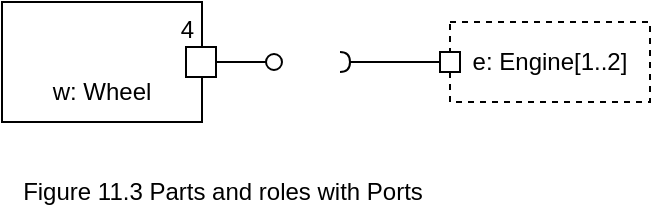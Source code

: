 <mxfile version="21.6.5" type="device">
  <diagram name="Page-1" id="Bp8VOITXGz05ZjKgMC42">
    <mxGraphModel dx="880" dy="511" grid="1" gridSize="10" guides="1" tooltips="1" connect="1" arrows="1" fold="1" page="1" pageScale="1" pageWidth="1169" pageHeight="827" math="0" shadow="0">
      <root>
        <mxCell id="0" />
        <mxCell id="1" parent="0" />
        <mxCell id="iEfwMZN6fMUn1y3hIy-U-3" value="4" style="align=right;verticalAlign=top;spacingRight=2;whiteSpace=wrap;html=1;" parent="1" vertex="1">
          <mxGeometry x="40" y="40" width="100" height="60" as="geometry" />
        </mxCell>
        <mxCell id="iEfwMZN6fMUn1y3hIy-U-4" value="w: Wheel" style="text;html=1;strokeColor=none;fillColor=none;align=center;verticalAlign=middle;spacingLeft=4;spacingRight=4;overflow=hidden;rotatable=0;points=[[0,0.5],[1,0.5]];portConstraint=eastwest;resizeWidth=1;whiteSpace=wrap;" parent="iEfwMZN6fMUn1y3hIy-U-3" vertex="1">
          <mxGeometry y="1" width="100" height="30" relative="1" as="geometry">
            <mxPoint y="-30" as="offset" />
          </mxGeometry>
        </mxCell>
        <mxCell id="iEfwMZN6fMUn1y3hIy-U-5" value="e: Engine[1..2]" style="fontStyle=0;dashed=1;html=1;whiteSpace=wrap;" parent="1" vertex="1">
          <mxGeometry x="264" y="50" width="100" height="40" as="geometry" />
        </mxCell>
        <mxCell id="iEfwMZN6fMUn1y3hIy-U-6" value="Figure 11.3 Parts and roles with Ports" style="text;html=1;align=center;verticalAlign=middle;resizable=0;points=[];autosize=1;strokeColor=none;fillColor=none;" parent="1" vertex="1">
          <mxGeometry x="40" y="120" width="220" height="30" as="geometry" />
        </mxCell>
        <mxCell id="UK3ZEiwxJMXa2vNOuc4G-1" value="" style="html=1;rounded=0;" vertex="1" parent="1">
          <mxGeometry x="132" y="62.5" width="15" height="15" as="geometry" />
        </mxCell>
        <mxCell id="UK3ZEiwxJMXa2vNOuc4G-2" value="" style="endArrow=none;html=1;rounded=0;align=center;verticalAlign=top;endFill=0;labelBackgroundColor=none;endSize=2;" edge="1" source="UK3ZEiwxJMXa2vNOuc4G-1" target="UK3ZEiwxJMXa2vNOuc4G-3" parent="1">
          <mxGeometry relative="1" as="geometry" />
        </mxCell>
        <mxCell id="UK3ZEiwxJMXa2vNOuc4G-3" value="" style="ellipse;html=1;fontSize=11;align=center;fillColor=none;points=[];aspect=fixed;resizable=0;verticalAlign=bottom;labelPosition=center;verticalLabelPosition=top;flipH=1;" vertex="1" parent="1">
          <mxGeometry x="172" y="66" width="8" height="8" as="geometry" />
        </mxCell>
        <mxCell id="UK3ZEiwxJMXa2vNOuc4G-15" value="" style="group;rotation=-180;" vertex="1" connectable="0" parent="1">
          <mxGeometry x="209" y="65" width="60" height="10" as="geometry" />
        </mxCell>
        <mxCell id="UK3ZEiwxJMXa2vNOuc4G-12" value="" style="html=1;rounded=0;direction=south;rotation=-180;" vertex="1" parent="UK3ZEiwxJMXa2vNOuc4G-15">
          <mxGeometry x="50" width="10" height="10" as="geometry" />
        </mxCell>
        <mxCell id="UK3ZEiwxJMXa2vNOuc4G-13" value="" style="endArrow=none;html=1;rounded=0;align=center;verticalAlign=top;endFill=0;labelBackgroundColor=none;endSize=2;" edge="1" source="UK3ZEiwxJMXa2vNOuc4G-14" target="UK3ZEiwxJMXa2vNOuc4G-12" parent="UK3ZEiwxJMXa2vNOuc4G-15">
          <mxGeometry relative="1" as="geometry" />
        </mxCell>
        <mxCell id="UK3ZEiwxJMXa2vNOuc4G-14" value="" style="shape=requiredInterface;html=1;fontSize=11;align=center;fillColor=none;points=[];aspect=fixed;resizable=0;verticalAlign=bottom;labelPosition=center;verticalLabelPosition=top;flipH=1;rotation=-180;" vertex="1" parent="UK3ZEiwxJMXa2vNOuc4G-15">
          <mxGeometry width="5" height="10" as="geometry" />
        </mxCell>
      </root>
    </mxGraphModel>
  </diagram>
</mxfile>
